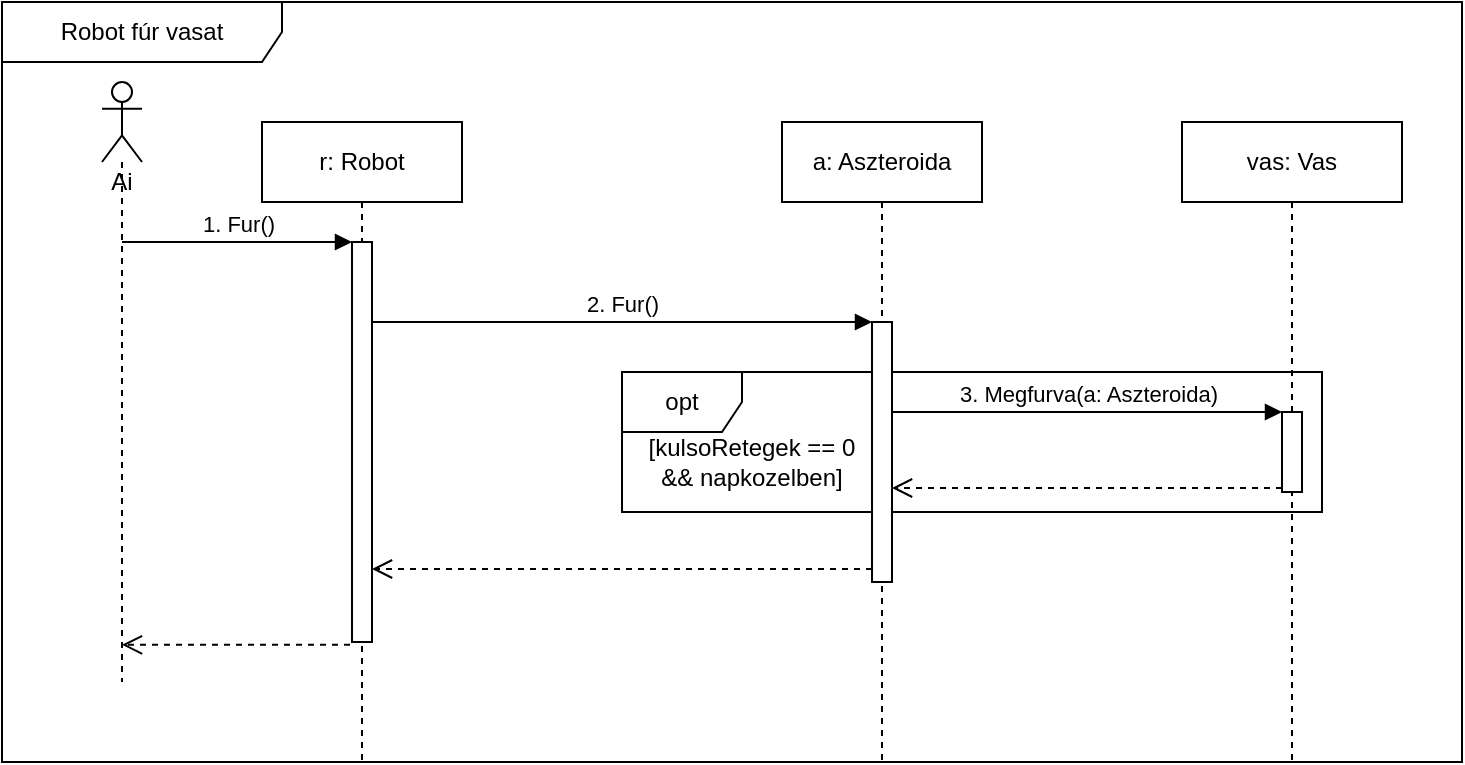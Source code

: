<mxfile version="14.4.7" type="github" pages="5">
  <diagram id="CDpCEDxQ0OrWF1zA0EX5" name="Vas">
    <mxGraphModel dx="1588" dy="530" grid="1" gridSize="10" guides="1" tooltips="1" connect="1" arrows="1" fold="1" page="1" pageScale="1" pageWidth="1169" pageHeight="827" math="0" shadow="0">
      <root>
        <mxCell id="xroRfhQLQv70-I8TeShX-0" />
        <mxCell id="xroRfhQLQv70-I8TeShX-1" parent="xroRfhQLQv70-I8TeShX-0" />
        <mxCell id="YGFzv0T0JZMLWO8J6dj3-0" value="Robot fúr vasat" style="shape=umlFrame;whiteSpace=wrap;html=1;width=140;height=30;" parent="xroRfhQLQv70-I8TeShX-1" vertex="1">
          <mxGeometry x="100" y="150" width="730" height="380" as="geometry" />
        </mxCell>
        <mxCell id="YGFzv0T0JZMLWO8J6dj3-1" value="opt" style="shape=umlFrame;whiteSpace=wrap;html=1;" parent="xroRfhQLQv70-I8TeShX-1" vertex="1">
          <mxGeometry x="410" y="335" width="350" height="70" as="geometry" />
        </mxCell>
        <mxCell id="YGFzv0T0JZMLWO8J6dj3-2" value="r: Robot" style="shape=umlLifeline;perimeter=lifelinePerimeter;whiteSpace=wrap;html=1;container=1;collapsible=0;recursiveResize=0;outlineConnect=0;" parent="xroRfhQLQv70-I8TeShX-1" vertex="1">
          <mxGeometry x="230" y="210" width="100" height="320" as="geometry" />
        </mxCell>
        <mxCell id="YGFzv0T0JZMLWO8J6dj3-3" value="" style="html=1;points=[];perimeter=orthogonalPerimeter;" parent="YGFzv0T0JZMLWO8J6dj3-2" vertex="1">
          <mxGeometry x="45" y="60" width="10" height="200" as="geometry" />
        </mxCell>
        <mxCell id="YGFzv0T0JZMLWO8J6dj3-4" value="1. Fur()" style="html=1;verticalAlign=bottom;endArrow=block;entryX=0;entryY=0;" parent="YGFzv0T0JZMLWO8J6dj3-2" target="YGFzv0T0JZMLWO8J6dj3-3" edge="1">
          <mxGeometry relative="1" as="geometry">
            <mxPoint x="-70" y="60" as="sourcePoint" />
          </mxGeometry>
        </mxCell>
        <mxCell id="YGFzv0T0JZMLWO8J6dj3-5" value="a: Aszteroida" style="shape=umlLifeline;perimeter=lifelinePerimeter;whiteSpace=wrap;html=1;container=1;collapsible=0;recursiveResize=0;outlineConnect=0;" parent="xroRfhQLQv70-I8TeShX-1" vertex="1">
          <mxGeometry x="490" y="210" width="100" height="320" as="geometry" />
        </mxCell>
        <mxCell id="YGFzv0T0JZMLWO8J6dj3-6" value="" style="html=1;points=[];perimeter=orthogonalPerimeter;" parent="YGFzv0T0JZMLWO8J6dj3-5" vertex="1">
          <mxGeometry x="45" y="100" width="10" height="130" as="geometry" />
        </mxCell>
        <mxCell id="YGFzv0T0JZMLWO8J6dj3-7" value="2. Fur()" style="html=1;verticalAlign=bottom;endArrow=block;entryX=0;entryY=0;" parent="xroRfhQLQv70-I8TeShX-1" source="YGFzv0T0JZMLWO8J6dj3-3" target="YGFzv0T0JZMLWO8J6dj3-6" edge="1">
          <mxGeometry relative="1" as="geometry">
            <mxPoint x="285" y="460" as="sourcePoint" />
          </mxGeometry>
        </mxCell>
        <mxCell id="YGFzv0T0JZMLWO8J6dj3-8" value="" style="html=1;verticalAlign=bottom;endArrow=open;dashed=1;endSize=8;exitX=0;exitY=0.95;" parent="xroRfhQLQv70-I8TeShX-1" source="YGFzv0T0JZMLWO8J6dj3-6" target="YGFzv0T0JZMLWO8J6dj3-3" edge="1">
          <mxGeometry x="0.022" y="54" relative="1" as="geometry">
            <mxPoint x="280" y="556" as="targetPoint" />
            <mxPoint as="offset" />
          </mxGeometry>
        </mxCell>
        <mxCell id="YGFzv0T0JZMLWO8J6dj3-9" value="vas: Vas" style="shape=umlLifeline;perimeter=lifelinePerimeter;whiteSpace=wrap;html=1;container=1;collapsible=0;recursiveResize=0;outlineConnect=0;" parent="xroRfhQLQv70-I8TeShX-1" vertex="1">
          <mxGeometry x="690" y="210" width="110" height="320" as="geometry" />
        </mxCell>
        <mxCell id="YGFzv0T0JZMLWO8J6dj3-10" value="" style="html=1;points=[];perimeter=orthogonalPerimeter;" parent="YGFzv0T0JZMLWO8J6dj3-9" vertex="1">
          <mxGeometry x="50" y="145" width="10" height="40" as="geometry" />
        </mxCell>
        <mxCell id="YGFzv0T0JZMLWO8J6dj3-11" value="3. Megfurva(a: Aszteroida)" style="html=1;verticalAlign=bottom;endArrow=block;entryX=0;entryY=0;" parent="xroRfhQLQv70-I8TeShX-1" source="YGFzv0T0JZMLWO8J6dj3-6" target="YGFzv0T0JZMLWO8J6dj3-10" edge="1">
          <mxGeometry relative="1" as="geometry">
            <mxPoint x="539.5" y="490" as="sourcePoint" />
          </mxGeometry>
        </mxCell>
        <mxCell id="YGFzv0T0JZMLWO8J6dj3-12" value="" style="html=1;verticalAlign=bottom;endArrow=open;dashed=1;endSize=8;exitX=0;exitY=0.95;" parent="xroRfhQLQv70-I8TeShX-1" source="YGFzv0T0JZMLWO8J6dj3-10" target="YGFzv0T0JZMLWO8J6dj3-6" edge="1">
          <mxGeometry x="-0.093" y="52" relative="1" as="geometry">
            <mxPoint x="540" y="527" as="targetPoint" />
            <mxPoint as="offset" />
          </mxGeometry>
        </mxCell>
        <mxCell id="YGFzv0T0JZMLWO8J6dj3-13" value="[kulsoRetegek == 0 &amp;amp;&amp;amp; napkozelben]" style="text;html=1;strokeColor=none;fillColor=none;align=center;verticalAlign=middle;whiteSpace=wrap;rounded=0;" parent="xroRfhQLQv70-I8TeShX-1" vertex="1">
          <mxGeometry x="420" y="370" width="110" height="20" as="geometry" />
        </mxCell>
        <mxCell id="YGFzv0T0JZMLWO8J6dj3-14" value="Ai" style="shape=umlLifeline;participant=umlActor;perimeter=lifelinePerimeter;whiteSpace=wrap;html=1;container=1;collapsible=0;recursiveResize=0;verticalAlign=top;spacingTop=36;outlineConnect=0;" parent="xroRfhQLQv70-I8TeShX-1" vertex="1">
          <mxGeometry x="150" y="190" width="20" height="300" as="geometry" />
        </mxCell>
        <mxCell id="YGFzv0T0JZMLWO8J6dj3-15" value="" style="html=1;verticalAlign=bottom;endArrow=open;dashed=1;endSize=8;exitX=-0.1;exitY=1.007;exitDx=0;exitDy=0;exitPerimeter=0;" parent="xroRfhQLQv70-I8TeShX-1" source="YGFzv0T0JZMLWO8J6dj3-3" target="YGFzv0T0JZMLWO8J6dj3-14" edge="1">
          <mxGeometry x="0.236" y="77" relative="1" as="geometry">
            <mxPoint x="150" y="470" as="targetPoint" />
            <mxPoint as="offset" />
            <mxPoint x="284" y="680" as="sourcePoint" />
            <Array as="points" />
          </mxGeometry>
        </mxCell>
      </root>
    </mxGraphModel>
  </diagram>
  <diagram name="vizjeg" id="13e1069c-82ec-6db2-03f1-153e76fe0fe0">
    <mxGraphModel dx="1315" dy="439" grid="1" gridSize="10" guides="1" tooltips="1" connect="1" arrows="1" fold="1" page="1" pageScale="1" pageWidth="1100" pageHeight="850" background="#ffffff" math="0" shadow="0">
      <root>
        <mxCell id="0" />
        <mxCell id="1" parent="0" />
        <mxCell id="8bqFY7UUH3lUDRtA-rW4-1" value="Robot fúr vízjeget" style="shape=umlFrame;whiteSpace=wrap;html=1;width=140;height=30;" parent="1" vertex="1">
          <mxGeometry x="90" y="170" width="640" height="380" as="geometry" />
        </mxCell>
        <mxCell id="2EFi5b2AVPdqqkM5yJUt-1" value="" style="group" parent="1" vertex="1" connectable="0">
          <mxGeometry x="290" y="355" width="380" height="160" as="geometry" />
        </mxCell>
        <mxCell id="8bqFY7UUH3lUDRtA-rW4-2" value="opt" style="shape=umlFrame;whiteSpace=wrap;html=1;" parent="2EFi5b2AVPdqqkM5yJUt-1" vertex="1">
          <mxGeometry width="380" height="160" as="geometry" />
        </mxCell>
        <mxCell id="8bqFY7UUH3lUDRtA-rW4-14" value="[kulsoRetegek == 0 &amp;amp;&amp;amp; napkozelben]" style="text;html=1;strokeColor=none;fillColor=none;align=center;verticalAlign=middle;whiteSpace=wrap;rounded=0;" parent="2EFi5b2AVPdqqkM5yJUt-1" vertex="1">
          <mxGeometry x="10" y="40" width="119.429" height="30" as="geometry" />
        </mxCell>
        <mxCell id="2EFi5b2AVPdqqkM5yJUt-6" value="" style="html=1;points=[];perimeter=orthogonalPerimeter;" parent="2EFi5b2AVPdqqkM5yJUt-1" vertex="1">
          <mxGeometry x="160" y="40" width="10" height="60" as="geometry" />
        </mxCell>
        <mxCell id="8bqFY7UUH3lUDRtA-rW4-3" value="r: Robot" style="shape=umlLifeline;perimeter=lifelinePerimeter;whiteSpace=wrap;html=1;container=1;collapsible=0;recursiveResize=0;outlineConnect=0;" parent="1" vertex="1">
          <mxGeometry x="220" y="230" width="100" height="320" as="geometry" />
        </mxCell>
        <mxCell id="8bqFY7UUH3lUDRtA-rW4-4" value="" style="html=1;points=[];perimeter=orthogonalPerimeter;" parent="8bqFY7UUH3lUDRtA-rW4-3" vertex="1">
          <mxGeometry x="45" y="60" width="10" height="240" as="geometry" />
        </mxCell>
        <mxCell id="8bqFY7UUH3lUDRtA-rW4-5" value="1. Fur()" style="html=1;verticalAlign=bottom;endArrow=block;entryX=0;entryY=0;" parent="8bqFY7UUH3lUDRtA-rW4-3" target="8bqFY7UUH3lUDRtA-rW4-4" edge="1">
          <mxGeometry relative="1" as="geometry">
            <mxPoint x="-70" y="60" as="sourcePoint" />
          </mxGeometry>
        </mxCell>
        <mxCell id="8bqFY7UUH3lUDRtA-rW4-6" value="a: Aszteroida" style="shape=umlLifeline;perimeter=lifelinePerimeter;whiteSpace=wrap;html=1;container=1;collapsible=0;recursiveResize=0;outlineConnect=0;" parent="1" vertex="1">
          <mxGeometry x="400" y="230" width="100" height="320" as="geometry" />
        </mxCell>
        <mxCell id="8bqFY7UUH3lUDRtA-rW4-7" value="" style="html=1;points=[];perimeter=orthogonalPerimeter;" parent="8bqFY7UUH3lUDRtA-rW4-6" vertex="1">
          <mxGeometry x="45" y="100" width="10" height="200" as="geometry" />
        </mxCell>
        <mxCell id="8bqFY7UUH3lUDRtA-rW4-8" value="2. Fur()" style="html=1;verticalAlign=bottom;endArrow=block;entryX=0;entryY=0;" parent="1" source="8bqFY7UUH3lUDRtA-rW4-4" target="8bqFY7UUH3lUDRtA-rW4-7" edge="1">
          <mxGeometry relative="1" as="geometry">
            <mxPoint x="275" y="480" as="sourcePoint" />
          </mxGeometry>
        </mxCell>
        <mxCell id="8bqFY7UUH3lUDRtA-rW4-9" value="" style="html=1;verticalAlign=bottom;endArrow=open;dashed=1;endSize=8;exitX=0;exitY=0.975;exitDx=0;exitDy=0;exitPerimeter=0;" parent="1" source="8bqFY7UUH3lUDRtA-rW4-7" target="8bqFY7UUH3lUDRtA-rW4-4" edge="1">
          <mxGeometry x="0.022" y="54" relative="1" as="geometry">
            <mxPoint x="270" y="576" as="targetPoint" />
            <mxPoint as="offset" />
          </mxGeometry>
        </mxCell>
        <mxCell id="8bqFY7UUH3lUDRtA-rW4-10" value="v: Vizjeg" style="shape=umlLifeline;perimeter=lifelinePerimeter;whiteSpace=wrap;html=1;container=1;collapsible=0;recursiveResize=0;outlineConnect=0;" parent="1" vertex="1">
          <mxGeometry x="580" y="230" width="110" height="270" as="geometry" />
        </mxCell>
        <mxCell id="8bqFY7UUH3lUDRtA-rW4-11" value="" style="html=1;points=[];perimeter=orthogonalPerimeter;" parent="8bqFY7UUH3lUDRtA-rW4-10" vertex="1">
          <mxGeometry x="50" y="145" width="10" height="105" as="geometry" />
        </mxCell>
        <mxCell id="2EFi5b2AVPdqqkM5yJUt-9" value="" style="shape=umlDestroy;whiteSpace=wrap;html=1;strokeWidth=3;" parent="8bqFY7UUH3lUDRtA-rW4-10" vertex="1">
          <mxGeometry x="40" y="255" width="30" height="30" as="geometry" />
        </mxCell>
        <mxCell id="8bqFY7UUH3lUDRtA-rW4-12" value="3. Megfurva(a: Aszteroida)" style="html=1;verticalAlign=bottom;endArrow=block;entryX=0;entryY=0;" parent="1" source="8bqFY7UUH3lUDRtA-rW4-7" target="8bqFY7UUH3lUDRtA-rW4-11" edge="1">
          <mxGeometry relative="1" as="geometry">
            <mxPoint x="529.5" y="510" as="sourcePoint" />
          </mxGeometry>
        </mxCell>
        <mxCell id="8bqFY7UUH3lUDRtA-rW4-13" value="" style="html=1;verticalAlign=bottom;endArrow=open;dashed=1;endSize=8;exitX=0;exitY=0.95;" parent="1" source="8bqFY7UUH3lUDRtA-rW4-11" target="8bqFY7UUH3lUDRtA-rW4-7" edge="1">
          <mxGeometry x="-0.093" y="52" relative="1" as="geometry">
            <mxPoint x="530" y="547" as="targetPoint" />
            <mxPoint as="offset" />
          </mxGeometry>
        </mxCell>
        <mxCell id="8bqFY7UUH3lUDRtA-rW4-15" value="Ai" style="shape=umlLifeline;participant=umlActor;perimeter=lifelinePerimeter;whiteSpace=wrap;html=1;container=1;collapsible=0;recursiveResize=0;verticalAlign=top;spacingTop=36;outlineConnect=0;" parent="1" vertex="1">
          <mxGeometry x="140" y="210" width="20" height="330" as="geometry" />
        </mxCell>
        <mxCell id="8bqFY7UUH3lUDRtA-rW4-16" value="" style="html=1;verticalAlign=bottom;endArrow=open;dashed=1;endSize=8;exitX=-0.1;exitY=1.007;exitDx=0;exitDy=0;exitPerimeter=0;" parent="1" source="8bqFY7UUH3lUDRtA-rW4-4" target="8bqFY7UUH3lUDRtA-rW4-15" edge="1">
          <mxGeometry x="0.236" y="77" relative="1" as="geometry">
            <mxPoint x="140" y="490" as="targetPoint" />
            <mxPoint as="offset" />
            <mxPoint x="274" y="700" as="sourcePoint" />
            <Array as="points" />
          </mxGeometry>
        </mxCell>
        <mxCell id="2EFi5b2AVPdqqkM5yJUt-7" value="4. Kinyer()" style="html=1;verticalAlign=bottom;endArrow=block;entryX=1;entryY=0;" parent="1" source="8bqFY7UUH3lUDRtA-rW4-11" target="2EFi5b2AVPdqqkM5yJUt-6" edge="1">
          <mxGeometry relative="1" as="geometry">
            <mxPoint x="520" y="395" as="sourcePoint" />
          </mxGeometry>
        </mxCell>
        <mxCell id="2EFi5b2AVPdqqkM5yJUt-8" value="ny: Nyersanyag" style="html=1;verticalAlign=bottom;endArrow=open;dashed=1;endSize=8;exitX=1;exitY=0.95;" parent="1" source="2EFi5b2AVPdqqkM5yJUt-6" target="8bqFY7UUH3lUDRtA-rW4-11" edge="1">
          <mxGeometry relative="1" as="geometry">
            <mxPoint x="520" y="452" as="targetPoint" />
          </mxGeometry>
        </mxCell>
      </root>
    </mxGraphModel>
  </diagram>
  <diagram id="LYxVntFBDKWVJXlRVGpD" name="urán">
    <mxGraphModel dx="1588" dy="530" grid="1" gridSize="10" guides="1" tooltips="1" connect="1" arrows="1" fold="1" page="1" pageScale="1" pageWidth="1169" pageHeight="827" math="0" shadow="0">
      <root>
        <mxCell id="jmFCy8ng7Hv5kdzz33bZ-0" />
        <mxCell id="jmFCy8ng7Hv5kdzz33bZ-1" parent="jmFCy8ng7Hv5kdzz33bZ-0" />
        <mxCell id="zxYIpDab9cN8d_UvFNXW-0" value="Robot fúr uránt" style="shape=umlFrame;whiteSpace=wrap;html=1;width=140;height=30;" parent="jmFCy8ng7Hv5kdzz33bZ-1" vertex="1">
          <mxGeometry x="200" y="180" width="560" height="380" as="geometry" />
        </mxCell>
        <mxCell id="xoxjQeqoe-xvJH09MFXl-0" value="" style="group" parent="jmFCy8ng7Hv5kdzz33bZ-1" vertex="1" connectable="0">
          <mxGeometry x="350" y="365" width="350" height="175" as="geometry" />
        </mxCell>
        <mxCell id="zxYIpDab9cN8d_UvFNXW-1" value="opt" style="shape=umlFrame;whiteSpace=wrap;html=1;" parent="xoxjQeqoe-xvJH09MFXl-0" vertex="1">
          <mxGeometry width="350" height="175" as="geometry" />
        </mxCell>
        <mxCell id="zxYIpDab9cN8d_UvFNXW-13" value="[kulsoRetegek == 0 &amp;amp;&amp;amp; napkozelben]" style="text;html=1;strokeColor=none;fillColor=none;align=center;verticalAlign=middle;whiteSpace=wrap;rounded=0;" parent="xoxjQeqoe-xvJH09MFXl-0" vertex="1">
          <mxGeometry x="10" y="37.121" width="110" height="50" as="geometry" />
        </mxCell>
        <mxCell id="zxYIpDab9cN8d_UvFNXW-2" value="r: Robot" style="shape=umlLifeline;perimeter=lifelinePerimeter;whiteSpace=wrap;html=1;container=1;collapsible=0;recursiveResize=0;outlineConnect=0;" parent="jmFCy8ng7Hv5kdzz33bZ-1" vertex="1">
          <mxGeometry x="280" y="240" width="100" height="320" as="geometry" />
        </mxCell>
        <mxCell id="zxYIpDab9cN8d_UvFNXW-3" value="" style="html=1;points=[];perimeter=orthogonalPerimeter;" parent="zxYIpDab9cN8d_UvFNXW-2" vertex="1">
          <mxGeometry x="45" y="60" width="10" height="250" as="geometry" />
        </mxCell>
        <mxCell id="zxYIpDab9cN8d_UvFNXW-5" value="a: Aszteroida" style="shape=umlLifeline;perimeter=lifelinePerimeter;whiteSpace=wrap;html=1;container=1;collapsible=0;recursiveResize=0;outlineConnect=0;" parent="jmFCy8ng7Hv5kdzz33bZ-1" vertex="1">
          <mxGeometry x="430" y="240" width="100" height="320" as="geometry" />
        </mxCell>
        <mxCell id="zxYIpDab9cN8d_UvFNXW-6" value="" style="html=1;points=[];perimeter=orthogonalPerimeter;" parent="zxYIpDab9cN8d_UvFNXW-5" vertex="1">
          <mxGeometry x="45" y="100" width="10" height="210" as="geometry" />
        </mxCell>
        <mxCell id="zxYIpDab9cN8d_UvFNXW-7" value="2. Fur()" style="html=1;verticalAlign=bottom;endArrow=block;entryX=0;entryY=0;" parent="jmFCy8ng7Hv5kdzz33bZ-1" source="zxYIpDab9cN8d_UvFNXW-3" target="zxYIpDab9cN8d_UvFNXW-6" edge="1">
          <mxGeometry relative="1" as="geometry">
            <mxPoint x="365" y="490" as="sourcePoint" />
          </mxGeometry>
        </mxCell>
        <mxCell id="zxYIpDab9cN8d_UvFNXW-8" value="" style="html=1;verticalAlign=bottom;endArrow=open;dashed=1;endSize=8;exitX=-0.11;exitY=0.989;exitDx=0;exitDy=0;exitPerimeter=0;" parent="jmFCy8ng7Hv5kdzz33bZ-1" source="zxYIpDab9cN8d_UvFNXW-6" target="zxYIpDab9cN8d_UvFNXW-3" edge="1">
          <mxGeometry x="0.022" y="54" relative="1" as="geometry">
            <mxPoint x="360" y="586" as="targetPoint" />
            <mxPoint as="offset" />
          </mxGeometry>
        </mxCell>
        <mxCell id="zxYIpDab9cN8d_UvFNXW-9" value="u: Uran" style="shape=umlLifeline;perimeter=lifelinePerimeter;whiteSpace=wrap;html=1;container=1;collapsible=0;recursiveResize=0;outlineConnect=0;" parent="jmFCy8ng7Hv5kdzz33bZ-1" vertex="1">
          <mxGeometry x="590" y="240" width="110" height="320" as="geometry" />
        </mxCell>
        <mxCell id="zxYIpDab9cN8d_UvFNXW-10" value="" style="html=1;points=[];perimeter=orthogonalPerimeter;" parent="zxYIpDab9cN8d_UvFNXW-9" vertex="1">
          <mxGeometry x="50" y="145" width="10" height="145" as="geometry" />
        </mxCell>
        <mxCell id="zxYIpDab9cN8d_UvFNXW-11" value="3. Megfurva(a: Aszteroida)" style="html=1;verticalAlign=bottom;endArrow=block;entryX=0;entryY=0;" parent="jmFCy8ng7Hv5kdzz33bZ-1" source="zxYIpDab9cN8d_UvFNXW-6" target="zxYIpDab9cN8d_UvFNXW-10" edge="1">
          <mxGeometry relative="1" as="geometry">
            <mxPoint x="619.5" y="520" as="sourcePoint" />
          </mxGeometry>
        </mxCell>
        <mxCell id="zxYIpDab9cN8d_UvFNXW-12" value="" style="html=1;verticalAlign=bottom;endArrow=open;dashed=1;endSize=8;exitX=0;exitY=0.95;" parent="jmFCy8ng7Hv5kdzz33bZ-1" source="zxYIpDab9cN8d_UvFNXW-10" target="zxYIpDab9cN8d_UvFNXW-6" edge="1">
          <mxGeometry x="-0.093" y="52" relative="1" as="geometry">
            <mxPoint x="620" y="557" as="targetPoint" />
            <mxPoint as="offset" />
          </mxGeometry>
        </mxCell>
        <mxCell id="zxYIpDab9cN8d_UvFNXW-14" value="Ai" style="shape=umlLifeline;participant=umlActor;perimeter=lifelinePerimeter;whiteSpace=wrap;html=1;container=1;collapsible=0;recursiveResize=0;verticalAlign=top;spacingTop=36;outlineConnect=0;" parent="jmFCy8ng7Hv5kdzz33bZ-1" vertex="1">
          <mxGeometry x="230" y="220" width="20" height="330" as="geometry" />
        </mxCell>
        <mxCell id="zxYIpDab9cN8d_UvFNXW-15" value="" style="html=1;verticalAlign=bottom;endArrow=open;dashed=1;endSize=8;exitX=-0.1;exitY=1.007;exitDx=0;exitDy=0;exitPerimeter=0;" parent="jmFCy8ng7Hv5kdzz33bZ-1" source="zxYIpDab9cN8d_UvFNXW-3" target="zxYIpDab9cN8d_UvFNXW-14" edge="1">
          <mxGeometry x="0.236" y="77" relative="1" as="geometry">
            <mxPoint x="230" y="500" as="targetPoint" />
            <mxPoint as="offset" />
            <mxPoint x="364" y="710" as="sourcePoint" />
            <Array as="points" />
          </mxGeometry>
        </mxCell>
        <mxCell id="zxYIpDab9cN8d_UvFNXW-4" value="1. Fur()" style="html=1;verticalAlign=bottom;endArrow=block;entryX=0;entryY=0;" parent="jmFCy8ng7Hv5kdzz33bZ-1" source="zxYIpDab9cN8d_UvFNXW-14" target="zxYIpDab9cN8d_UvFNXW-3" edge="1">
          <mxGeometry relative="1" as="geometry">
            <mxPoint x="210" y="300" as="sourcePoint" />
          </mxGeometry>
        </mxCell>
      </root>
    </mxGraphModel>
  </diagram>
  <diagram id="P8kHbXw9BYw-AoUryL1_" name="urán-folyt">
    <mxGraphModel dx="1022" dy="769" grid="1" gridSize="10" guides="1" tooltips="1" connect="1" arrows="1" fold="1" page="1" pageScale="1" pageWidth="1169" pageHeight="827" math="0" shadow="0">
      <root>
        <mxCell id="lV6RWOIlh8FrzK2vhsJU-0" />
        <mxCell id="lV6RWOIlh8FrzK2vhsJU-1" parent="lV6RWOIlh8FrzK2vhsJU-0" />
        <mxCell id="lV6RWOIlh8FrzK2vhsJU-2" value="Radioaktív&lt;br&gt;fúrás" style="shape=umlFrame;whiteSpace=wrap;html=1;width=80;height=50;" parent="lV6RWOIlh8FrzK2vhsJU-1" vertex="1">
          <mxGeometry x="40" y="75" width="1140" height="645" as="geometry" />
        </mxCell>
        <mxCell id="lV6RWOIlh8FrzK2vhsJU-4" value="u: Uran" style="shape=umlLifeline;perimeter=lifelinePerimeter;whiteSpace=wrap;html=1;container=1;collapsible=0;recursiveResize=0;outlineConnect=0;" parent="lV6RWOIlh8FrzK2vhsJU-1" vertex="1">
          <mxGeometry x="130" y="115" width="100" height="500" as="geometry" />
        </mxCell>
        <mxCell id="lV6RWOIlh8FrzK2vhsJU-5" value="" style="html=1;points=[];perimeter=orthogonalPerimeter;" parent="lV6RWOIlh8FrzK2vhsJU-4" vertex="1">
          <mxGeometry x="45" y="80" width="10" height="420" as="geometry" />
        </mxCell>
        <mxCell id="lV6RWOIlh8FrzK2vhsJU-6" value="1. Megfurva(a: Aszteroida)" style="html=1;verticalAlign=bottom;endArrow=block;entryX=0;entryY=0;" parent="lV6RWOIlh8FrzK2vhsJU-4" target="lV6RWOIlh8FrzK2vhsJU-5" edge="1">
          <mxGeometry relative="1" as="geometry">
            <mxPoint x="-90" y="80" as="sourcePoint" />
          </mxGeometry>
        </mxCell>
        <mxCell id="lV6RWOIlh8FrzK2vhsJU-8" value="a: Aszteroida" style="shape=umlLifeline;perimeter=lifelinePerimeter;whiteSpace=wrap;html=1;container=1;collapsible=0;recursiveResize=0;outlineConnect=0;" parent="lV6RWOIlh8FrzK2vhsJU-1" vertex="1">
          <mxGeometry x="300" y="120" width="100" height="530" as="geometry" />
        </mxCell>
        <mxCell id="lV6RWOIlh8FrzK2vhsJU-9" value="" style="html=1;points=[];perimeter=orthogonalPerimeter;" parent="lV6RWOIlh8FrzK2vhsJU-8" vertex="1">
          <mxGeometry x="45" y="110" width="10" height="360" as="geometry" />
        </mxCell>
        <mxCell id="lV6RWOIlh8FrzK2vhsJU-10" value="" style="html=1;verticalAlign=bottom;endArrow=open;dashed=1;endSize=8;exitX=0;exitY=0.95;" parent="lV6RWOIlh8FrzK2vhsJU-1" source="lV6RWOIlh8FrzK2vhsJU-9" target="lV6RWOIlh8FrzK2vhsJU-4" edge="1">
          <mxGeometry x="-0.293" y="-16" relative="1" as="geometry">
            <mxPoint x="275" y="306" as="targetPoint" />
            <mxPoint as="offset" />
          </mxGeometry>
        </mxCell>
        <mxCell id="lV6RWOIlh8FrzK2vhsJU-11" value="2. Robban()" style="html=1;verticalAlign=bottom;endArrow=block;entryX=0;entryY=0;" parent="lV6RWOIlh8FrzK2vhsJU-1" source="lV6RWOIlh8FrzK2vhsJU-4" target="lV6RWOIlh8FrzK2vhsJU-9" edge="1">
          <mxGeometry relative="1" as="geometry">
            <mxPoint x="275" y="230" as="sourcePoint" />
          </mxGeometry>
        </mxCell>
        <mxCell id="lV6RWOIlh8FrzK2vhsJU-12" value="t: Telepes" style="shape=umlLifeline;perimeter=lifelinePerimeter;whiteSpace=wrap;html=1;container=1;collapsible=0;recursiveResize=0;outlineConnect=0;" parent="lV6RWOIlh8FrzK2vhsJU-1" vertex="1">
          <mxGeometry x="450" y="120" width="100" height="450" as="geometry" />
        </mxCell>
        <mxCell id="lV6RWOIlh8FrzK2vhsJU-13" value="" style="html=1;points=[];perimeter=orthogonalPerimeter;" parent="lV6RWOIlh8FrzK2vhsJU-12" vertex="1">
          <mxGeometry x="45" y="120" width="10" height="30" as="geometry" />
        </mxCell>
        <mxCell id="lV6RWOIlh8FrzK2vhsJU-16" value="p: Palya" style="shape=umlLifeline;perimeter=lifelinePerimeter;whiteSpace=wrap;html=1;container=1;collapsible=0;recursiveResize=0;outlineConnect=0;" parent="lV6RWOIlh8FrzK2vhsJU-1" vertex="1">
          <mxGeometry x="1069" y="120" width="100" height="470" as="geometry" />
        </mxCell>
        <mxCell id="lV6RWOIlh8FrzK2vhsJU-17" value="" style="html=1;points=[];perimeter=orthogonalPerimeter;" parent="lV6RWOIlh8FrzK2vhsJU-16" vertex="1">
          <mxGeometry x="45" y="390" width="10" height="40" as="geometry" />
        </mxCell>
        <mxCell id="lV6RWOIlh8FrzK2vhsJU-18" value="3. Robbanas()" style="html=1;verticalAlign=bottom;endArrow=block;entryX=0;entryY=0;exitX=1;exitY=0.025;exitDx=0;exitDy=0;exitPerimeter=0;" parent="lV6RWOIlh8FrzK2vhsJU-1" source="lV6RWOIlh8FrzK2vhsJU-9" target="lV6RWOIlh8FrzK2vhsJU-13" edge="1">
          <mxGeometry relative="1" as="geometry">
            <mxPoint x="370" y="240" as="sourcePoint" />
          </mxGeometry>
        </mxCell>
        <mxCell id="lV6RWOIlh8FrzK2vhsJU-19" value="" style="html=1;verticalAlign=bottom;endArrow=open;dashed=1;endSize=8;exitX=0;exitY=0.95;" parent="lV6RWOIlh8FrzK2vhsJU-1" source="lV6RWOIlh8FrzK2vhsJU-13" target="lV6RWOIlh8FrzK2vhsJU-9" edge="1">
          <mxGeometry relative="1" as="geometry">
            <mxPoint x="370" y="279" as="targetPoint" />
          </mxGeometry>
        </mxCell>
        <mxCell id="lV6RWOIlh8FrzK2vhsJU-20" value="5. RemoveAszteroida(a)" style="html=1;verticalAlign=bottom;endArrow=block;entryX=0;entryY=0;" parent="lV6RWOIlh8FrzK2vhsJU-1" source="lV6RWOIlh8FrzK2vhsJU-8" target="lV6RWOIlh8FrzK2vhsJU-17" edge="1">
          <mxGeometry x="0.013" relative="1" as="geometry">
            <mxPoint x="570" y="330" as="sourcePoint" />
            <mxPoint x="1" as="offset" />
          </mxGeometry>
        </mxCell>
        <mxCell id="lV6RWOIlh8FrzK2vhsJU-21" value="" style="html=1;verticalAlign=bottom;endArrow=open;dashed=1;endSize=8;exitX=0;exitY=0.95;" parent="lV6RWOIlh8FrzK2vhsJU-1" source="lV6RWOIlh8FrzK2vhsJU-17" target="lV6RWOIlh8FrzK2vhsJU-8" edge="1">
          <mxGeometry relative="1" as="geometry">
            <mxPoint x="570" y="406" as="targetPoint" />
          </mxGeometry>
        </mxCell>
        <mxCell id="lV6RWOIlh8FrzK2vhsJU-24" value="4. RemoveSzomszed(a: Aszteroida)" style="html=1;verticalAlign=bottom;endArrow=block;" parent="lV6RWOIlh8FrzK2vhsJU-1" source="lV6RWOIlh8FrzK2vhsJU-9" target="HUpxiQa-i00Lgsz8PoEO-2" edge="1">
          <mxGeometry relative="1" as="geometry">
            <mxPoint x="390" y="385" as="sourcePoint" />
          </mxGeometry>
        </mxCell>
        <mxCell id="lV6RWOIlh8FrzK2vhsJU-25" value="" style="html=1;verticalAlign=bottom;endArrow=open;dashed=1;endSize=8;exitX=0;exitY=0.95;" parent="lV6RWOIlh8FrzK2vhsJU-1" source="lV6RWOIlh8FrzK2vhsJU-15" target="lV6RWOIlh8FrzK2vhsJU-9" edge="1">
          <mxGeometry relative="1" as="geometry">
            <mxPoint x="355" y="383" as="targetPoint" />
          </mxGeometry>
        </mxCell>
        <mxCell id="HUpxiQa-i00Lgsz8PoEO-1" value="szomsz2: Teleportkapu" style="shape=umlLifeline;perimeter=lifelinePerimeter;whiteSpace=wrap;html=1;container=1;collapsible=0;recursiveResize=0;outlineConnect=0;" parent="lV6RWOIlh8FrzK2vhsJU-1" vertex="1">
          <mxGeometry x="919" y="120" width="130" height="470" as="geometry" />
        </mxCell>
        <mxCell id="HUpxiQa-i00Lgsz8PoEO-2" value="" style="html=1;points=[];perimeter=orthogonalPerimeter;" parent="HUpxiQa-i00Lgsz8PoEO-1" vertex="1">
          <mxGeometry x="60" y="294" width="10" height="40" as="geometry" />
        </mxCell>
        <mxCell id="HUpxiQa-i00Lgsz8PoEO-0" value="szomsz1: Aszteroida" style="shape=umlLifeline;perimeter=lifelinePerimeter;whiteSpace=wrap;html=1;container=1;collapsible=0;recursiveResize=0;outlineConnect=0;" parent="lV6RWOIlh8FrzK2vhsJU-1" vertex="1">
          <mxGeometry x="759" y="120" width="130" height="460" as="geometry" />
        </mxCell>
        <mxCell id="lV6RWOIlh8FrzK2vhsJU-15" value="" style="html=1;points=[];perimeter=orthogonalPerimeter;" parent="HUpxiQa-i00Lgsz8PoEO-0" vertex="1">
          <mxGeometry x="60" y="225" width="10" height="40" as="geometry" />
        </mxCell>
        <mxCell id="lV6RWOIlh8FrzK2vhsJU-7" value="" style="html=1;verticalAlign=bottom;endArrow=open;dashed=1;endSize=8;exitX=-0.329;exitY=0.994;exitDx=0;exitDy=0;exitPerimeter=0;" parent="lV6RWOIlh8FrzK2vhsJU-1" source="lV6RWOIlh8FrzK2vhsJU-5" edge="1">
          <mxGeometry relative="1" as="geometry">
            <mxPoint x="37" y="612" as="targetPoint" />
          </mxGeometry>
        </mxCell>
        <mxCell id="HUpxiQa-i00Lgsz8PoEO-3" value="4. RemoveSzomszed(a: Aszteroida)" style="html=1;verticalAlign=bottom;endArrow=block;entryX=-0.066;entryY=0.022;entryDx=0;entryDy=0;entryPerimeter=0;" parent="lV6RWOIlh8FrzK2vhsJU-1" source="lV6RWOIlh8FrzK2vhsJU-9" target="lV6RWOIlh8FrzK2vhsJU-15" edge="1">
          <mxGeometry relative="1" as="geometry">
            <mxPoint x="359" y="350" as="sourcePoint" />
            <mxPoint x="794.5" y="414" as="targetPoint" />
          </mxGeometry>
        </mxCell>
        <mxCell id="HUpxiQa-i00Lgsz8PoEO-5" value="" style="html=1;verticalAlign=bottom;endArrow=open;dashed=1;endSize=8;" parent="lV6RWOIlh8FrzK2vhsJU-1" source="HUpxiQa-i00Lgsz8PoEO-2" target="lV6RWOIlh8FrzK2vhsJU-9" edge="1">
          <mxGeometry relative="1" as="geometry">
            <mxPoint x="365" y="460" as="targetPoint" />
            <mxPoint x="940" y="450" as="sourcePoint" />
            <Array as="points">
              <mxPoint x="750" y="450" />
            </Array>
          </mxGeometry>
        </mxCell>
        <mxCell id="HUpxiQa-i00Lgsz8PoEO-6" value="r: Robot" style="shape=umlLifeline;perimeter=lifelinePerimeter;whiteSpace=wrap;html=1;container=1;collapsible=0;recursiveResize=0;outlineConnect=0;" parent="lV6RWOIlh8FrzK2vhsJU-1" vertex="1">
          <mxGeometry x="580" y="120" width="100" height="460" as="geometry" />
        </mxCell>
        <mxCell id="jcqRFmRmgrm8aT8c9RJw-1" value="" style="html=1;points=[];perimeter=orthogonalPerimeter;" parent="HUpxiQa-i00Lgsz8PoEO-6" vertex="1">
          <mxGeometry x="45" y="170" width="10" height="30" as="geometry" />
        </mxCell>
        <mxCell id="jcqRFmRmgrm8aT8c9RJw-0" value="3. Robbanas()" style="html=1;verticalAlign=bottom;endArrow=block;entryX=0.1;entryY=0.067;entryDx=0;entryDy=0;entryPerimeter=0;" parent="lV6RWOIlh8FrzK2vhsJU-1" source="lV6RWOIlh8FrzK2vhsJU-9" target="jcqRFmRmgrm8aT8c9RJw-1" edge="1">
          <mxGeometry relative="1" as="geometry">
            <mxPoint x="350.004" y="320" as="sourcePoint" />
            <mxPoint x="495.68" y="320" as="targetPoint" />
          </mxGeometry>
        </mxCell>
        <mxCell id="jcqRFmRmgrm8aT8c9RJw-2" value="" style="html=1;verticalAlign=bottom;endArrow=open;dashed=1;endSize=8;entryX=1.2;entryY=0.25;entryDx=0;entryDy=0;entryPerimeter=0;" parent="lV6RWOIlh8FrzK2vhsJU-1" source="jcqRFmRmgrm8aT8c9RJw-1" target="lV6RWOIlh8FrzK2vhsJU-9" edge="1">
          <mxGeometry relative="1" as="geometry">
            <mxPoint x="360" y="330" as="targetPoint" />
            <mxPoint x="495.5" y="330" as="sourcePoint" />
          </mxGeometry>
        </mxCell>
        <mxCell id="4M-g-cPLXR9fZ-5eMuC5-0" value="Itt kéne a TP kapu másik szomszédjával foglalkozni nem?" style="shape=callout;whiteSpace=wrap;html=1;perimeter=calloutPerimeter;" vertex="1" parent="lV6RWOIlh8FrzK2vhsJU-1">
          <mxGeometry x="940" y="305" width="120" height="80" as="geometry" />
        </mxCell>
      </root>
    </mxGraphModel>
  </diagram>
  <diagram id="SUpyBKdeYvnhuWhUGH0t" name="Szen">
    <mxGraphModel dx="2302" dy="769" grid="1" gridSize="10" guides="1" tooltips="1" connect="1" arrows="1" fold="1" page="1" pageScale="1" pageWidth="1169" pageHeight="827" math="0" shadow="0">
      <root>
        <mxCell id="B_OEtBdegU5DsNwxrJ19-0" />
        <mxCell id="B_OEtBdegU5DsNwxrJ19-1" parent="B_OEtBdegU5DsNwxrJ19-0" />
        <mxCell id="Ez5X9ZRmJf39nqyiPll7-0" value="Robot fúr szenet" style="shape=umlFrame;whiteSpace=wrap;html=1;width=140;height=30;" parent="B_OEtBdegU5DsNwxrJ19-1" vertex="1">
          <mxGeometry x="100" y="150" width="730" height="380" as="geometry" />
        </mxCell>
        <mxCell id="Ez5X9ZRmJf39nqyiPll7-1" value="opt" style="shape=umlFrame;whiteSpace=wrap;html=1;" parent="B_OEtBdegU5DsNwxrJ19-1" vertex="1">
          <mxGeometry x="410" y="335" width="350" height="70" as="geometry" />
        </mxCell>
        <mxCell id="Ez5X9ZRmJf39nqyiPll7-2" value="r: Robot" style="shape=umlLifeline;perimeter=lifelinePerimeter;whiteSpace=wrap;html=1;container=1;collapsible=0;recursiveResize=0;outlineConnect=0;" parent="B_OEtBdegU5DsNwxrJ19-1" vertex="1">
          <mxGeometry x="230" y="210" width="100" height="320" as="geometry" />
        </mxCell>
        <mxCell id="Ez5X9ZRmJf39nqyiPll7-3" value="" style="html=1;points=[];perimeter=orthogonalPerimeter;" parent="Ez5X9ZRmJf39nqyiPll7-2" vertex="1">
          <mxGeometry x="45" y="60" width="10" height="200" as="geometry" />
        </mxCell>
        <mxCell id="Ez5X9ZRmJf39nqyiPll7-4" value="1. Fur()" style="html=1;verticalAlign=bottom;endArrow=block;entryX=0;entryY=0;" parent="Ez5X9ZRmJf39nqyiPll7-2" target="Ez5X9ZRmJf39nqyiPll7-3" edge="1">
          <mxGeometry relative="1" as="geometry">
            <mxPoint x="-70" y="60" as="sourcePoint" />
          </mxGeometry>
        </mxCell>
        <mxCell id="Ez5X9ZRmJf39nqyiPll7-5" value="a: Aszteroida" style="shape=umlLifeline;perimeter=lifelinePerimeter;whiteSpace=wrap;html=1;container=1;collapsible=0;recursiveResize=0;outlineConnect=0;" parent="B_OEtBdegU5DsNwxrJ19-1" vertex="1">
          <mxGeometry x="490" y="210" width="100" height="320" as="geometry" />
        </mxCell>
        <mxCell id="Ez5X9ZRmJf39nqyiPll7-6" value="" style="html=1;points=[];perimeter=orthogonalPerimeter;" parent="Ez5X9ZRmJf39nqyiPll7-5" vertex="1">
          <mxGeometry x="45" y="100" width="10" height="130" as="geometry" />
        </mxCell>
        <mxCell id="Ez5X9ZRmJf39nqyiPll7-7" value="2. Fur()" style="html=1;verticalAlign=bottom;endArrow=block;entryX=0;entryY=0;" parent="B_OEtBdegU5DsNwxrJ19-1" source="Ez5X9ZRmJf39nqyiPll7-3" target="Ez5X9ZRmJf39nqyiPll7-6" edge="1">
          <mxGeometry relative="1" as="geometry">
            <mxPoint x="285" y="460" as="sourcePoint" />
          </mxGeometry>
        </mxCell>
        <mxCell id="Ez5X9ZRmJf39nqyiPll7-8" value="" style="html=1;verticalAlign=bottom;endArrow=open;dashed=1;endSize=8;exitX=0;exitY=0.95;" parent="B_OEtBdegU5DsNwxrJ19-1" source="Ez5X9ZRmJf39nqyiPll7-6" target="Ez5X9ZRmJf39nqyiPll7-3" edge="1">
          <mxGeometry x="0.022" y="54" relative="1" as="geometry">
            <mxPoint x="280" y="556" as="targetPoint" />
            <mxPoint as="offset" />
          </mxGeometry>
        </mxCell>
        <mxCell id="Ez5X9ZRmJf39nqyiPll7-9" value="szen: Szen" style="shape=umlLifeline;perimeter=lifelinePerimeter;whiteSpace=wrap;html=1;container=1;collapsible=0;recursiveResize=0;outlineConnect=0;" parent="B_OEtBdegU5DsNwxrJ19-1" vertex="1">
          <mxGeometry x="690" y="210" width="110" height="320" as="geometry" />
        </mxCell>
        <mxCell id="Ez5X9ZRmJf39nqyiPll7-10" value="" style="html=1;points=[];perimeter=orthogonalPerimeter;" parent="Ez5X9ZRmJf39nqyiPll7-9" vertex="1">
          <mxGeometry x="50" y="145" width="10" height="40" as="geometry" />
        </mxCell>
        <mxCell id="Ez5X9ZRmJf39nqyiPll7-11" value="3. Megfurva(a: Aszteroida)" style="html=1;verticalAlign=bottom;endArrow=block;entryX=0;entryY=0;" parent="B_OEtBdegU5DsNwxrJ19-1" source="Ez5X9ZRmJf39nqyiPll7-6" target="Ez5X9ZRmJf39nqyiPll7-10" edge="1">
          <mxGeometry relative="1" as="geometry">
            <mxPoint x="539.5" y="490" as="sourcePoint" />
          </mxGeometry>
        </mxCell>
        <mxCell id="Ez5X9ZRmJf39nqyiPll7-12" value="" style="html=1;verticalAlign=bottom;endArrow=open;dashed=1;endSize=8;exitX=0;exitY=0.95;" parent="B_OEtBdegU5DsNwxrJ19-1" source="Ez5X9ZRmJf39nqyiPll7-10" target="Ez5X9ZRmJf39nqyiPll7-6" edge="1">
          <mxGeometry x="-0.093" y="52" relative="1" as="geometry">
            <mxPoint x="540" y="527" as="targetPoint" />
            <mxPoint as="offset" />
          </mxGeometry>
        </mxCell>
        <mxCell id="Ez5X9ZRmJf39nqyiPll7-13" value="[kulsoRetegek == 0 &amp;amp;&amp;amp; napkozelben]" style="text;html=1;strokeColor=none;fillColor=none;align=center;verticalAlign=middle;whiteSpace=wrap;rounded=0;" parent="B_OEtBdegU5DsNwxrJ19-1" vertex="1">
          <mxGeometry x="420" y="370" width="110" height="20" as="geometry" />
        </mxCell>
        <mxCell id="Ez5X9ZRmJf39nqyiPll7-14" value="Ai" style="shape=umlLifeline;participant=umlActor;perimeter=lifelinePerimeter;whiteSpace=wrap;html=1;container=1;collapsible=0;recursiveResize=0;verticalAlign=top;spacingTop=36;outlineConnect=0;" parent="B_OEtBdegU5DsNwxrJ19-1" vertex="1">
          <mxGeometry x="150" y="190" width="20" height="300" as="geometry" />
        </mxCell>
        <mxCell id="Ez5X9ZRmJf39nqyiPll7-15" value="" style="html=1;verticalAlign=bottom;endArrow=open;dashed=1;endSize=8;exitX=-0.1;exitY=1.007;exitDx=0;exitDy=0;exitPerimeter=0;" parent="B_OEtBdegU5DsNwxrJ19-1" source="Ez5X9ZRmJf39nqyiPll7-3" target="Ez5X9ZRmJf39nqyiPll7-14" edge="1">
          <mxGeometry x="0.236" y="77" relative="1" as="geometry">
            <mxPoint x="150" y="470" as="targetPoint" />
            <mxPoint as="offset" />
            <mxPoint x="284" y="680" as="sourcePoint" />
            <Array as="points" />
          </mxGeometry>
        </mxCell>
      </root>
    </mxGraphModel>
  </diagram>
</mxfile>
